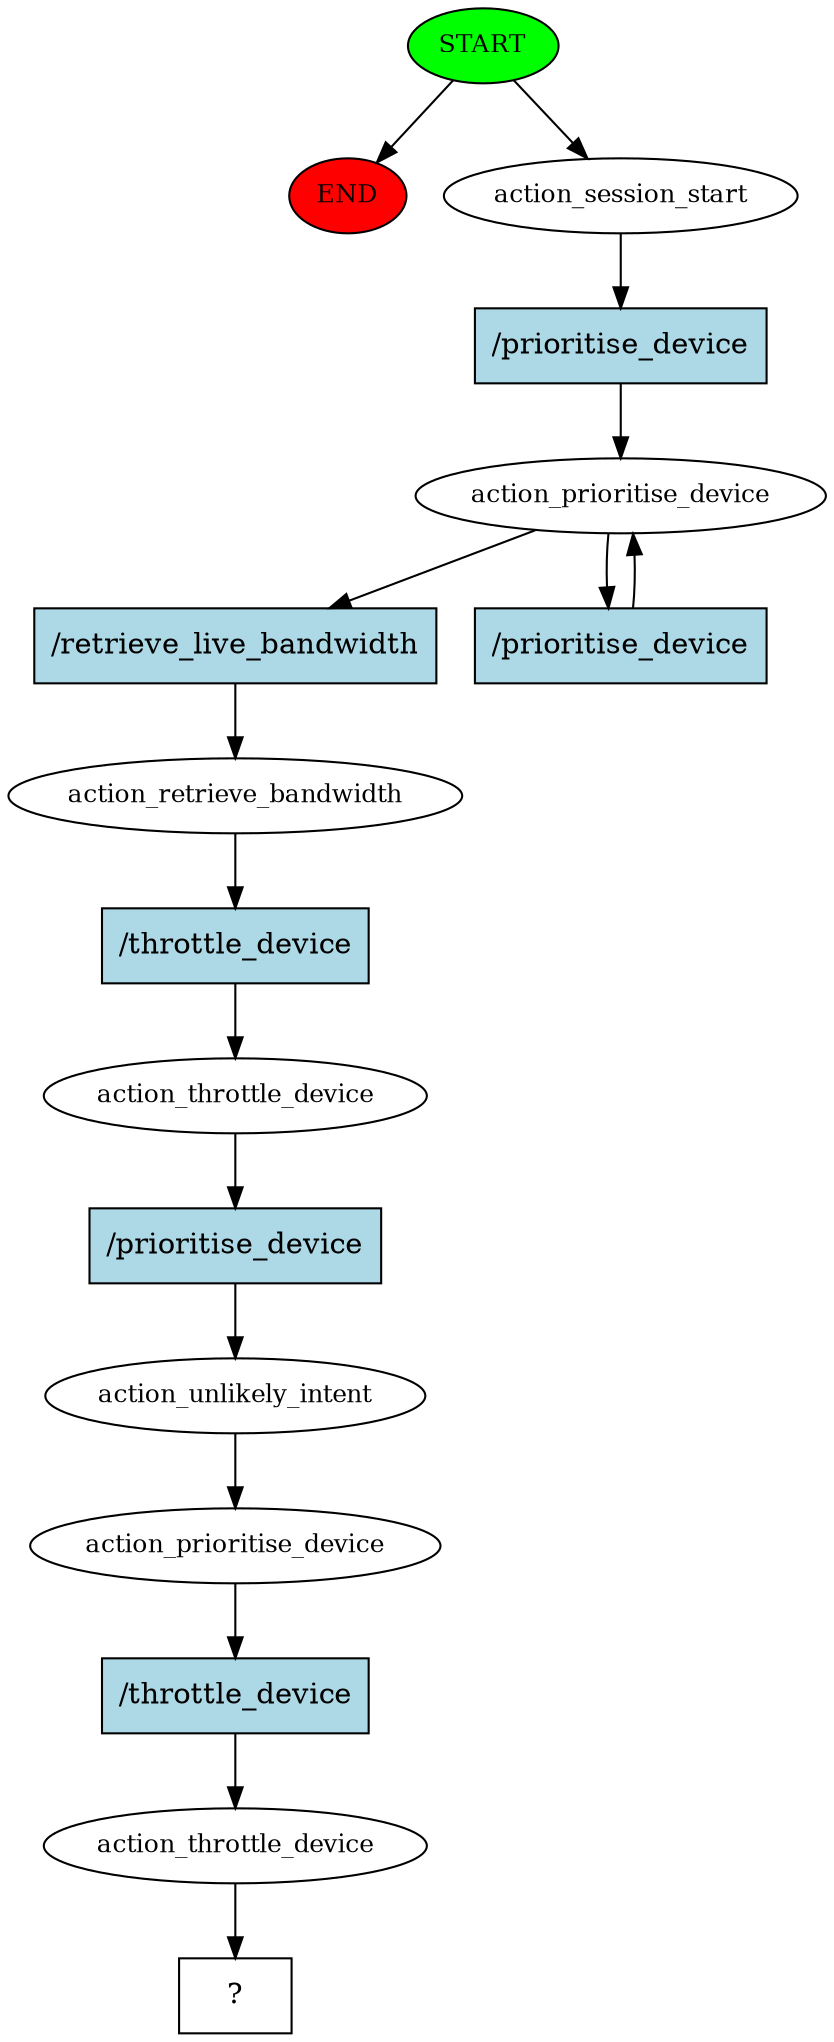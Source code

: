 digraph  {
0 [class="start active", fillcolor=green, fontsize=12, label=START, style=filled];
"-1" [class=end, fillcolor=red, fontsize=12, label=END, style=filled];
1 [class=active, fontsize=12, label=action_session_start];
2 [class=active, fontsize=12, label=action_prioritise_device];
4 [class=active, fontsize=12, label=action_retrieve_bandwidth];
5 [class=active, fontsize=12, label=action_throttle_device];
6 [class=active, fontsize=12, label=action_unlikely_intent];
7 [class=active, fontsize=12, label=action_prioritise_device];
8 [class=active, fontsize=12, label=action_throttle_device];
9 [class="intent dashed active", label="  ?  ", shape=rect];
10 [class="intent active", fillcolor=lightblue, label="/prioritise_device", shape=rect, style=filled];
11 [class="intent active", fillcolor=lightblue, label="/retrieve_live_bandwidth", shape=rect, style=filled];
12 [class="intent active", fillcolor=lightblue, label="/prioritise_device", shape=rect, style=filled];
13 [class="intent active", fillcolor=lightblue, label="/throttle_device", shape=rect, style=filled];
14 [class="intent active", fillcolor=lightblue, label="/prioritise_device", shape=rect, style=filled];
15 [class="intent active", fillcolor=lightblue, label="/throttle_device", shape=rect, style=filled];
0 -> "-1"  [class="", key=NONE, label=""];
0 -> 1  [class=active, key=NONE, label=""];
1 -> 10  [class=active, key=0];
2 -> 11  [class=active, key=0];
2 -> 12  [class=active, key=0];
4 -> 13  [class=active, key=0];
5 -> 14  [class=active, key=0];
6 -> 7  [class=active, key=NONE, label=""];
7 -> 15  [class=active, key=0];
8 -> 9  [class=active, key=NONE, label=""];
10 -> 2  [class=active, key=0];
11 -> 4  [class=active, key=0];
12 -> 2  [class=active, key=0];
13 -> 5  [class=active, key=0];
14 -> 6  [class=active, key=0];
15 -> 8  [class=active, key=0];
}
